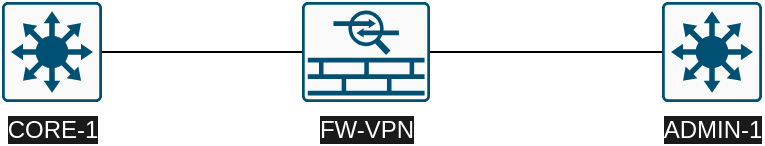 <mxfile version="13.3.0" type="github"><diagram name="Página-1" id="Página-1"><mxGraphModel dx="1038" dy="580" grid="1" gridSize="10" guides="1" tooltips="1" connect="1" arrows="1" fold="1" page="1" pageScale="1" pageWidth="850" pageHeight="1100" math="0" shadow="0"><root><mxCell id="0"/><mxCell id="1" value="Conector" parent="0"/><mxCell id="2Q46bavgXSEyTGhd2NSo-14" style="rounded=0;orthogonalLoop=1;jettySize=auto;html=1;exitX=1;exitY=0.5;exitDx=0;exitDy=0;exitPerimeter=0;entryX=0;entryY=0.5;entryDx=0;entryDy=0;entryPerimeter=0;endArrow=none;endFill=0;" edge="1" parent="1" source="2Q46bavgXSEyTGhd2NSo-9" target="2Q46bavgXSEyTGhd2NSo-12"><mxGeometry relative="1" as="geometry"/></mxCell><mxCell id="2Q46bavgXSEyTGhd2NSo-9" value="&lt;font color=&quot;#ffffff&quot; style=&quot;background-color: rgb(26 , 26 , 26)&quot;&gt;CORE-1&lt;/font&gt;" style="points=[[0.015,0.015,0],[0.985,0.015,0],[0.985,0.985,0],[0.015,0.985,0],[0.25,0,0],[0.5,0,0],[0.75,0,0],[1,0.25,0],[1,0.5,0],[1,0.75,0],[0.75,1,0],[0.5,1,0],[0.25,1,0],[0,0.75,0],[0,0.5,0],[0,0.25,0]];verticalLabelPosition=bottom;html=1;verticalAlign=top;aspect=fixed;align=center;pointerEvents=1;shape=mxgraph.cisco19.rect;prIcon=l3_switch;fillColor=#FAFAFA;strokeColor=#005073;" vertex="1" parent="1"><mxGeometry x="230" y="360" width="50" height="50" as="geometry"/></mxCell><mxCell id="2Q46bavgXSEyTGhd2NSo-12" value="&lt;font color=&quot;#ffffff&quot; style=&quot;background-color: rgb(26 , 26 , 26)&quot;&gt;FW-VPN&lt;/font&gt;" style="points=[[0.015,0.015,0],[0.985,0.015,0],[0.985,0.985,0],[0.015,0.985,0],[0.25,0,0],[0.5,0,0],[0.75,0,0],[1,0.25,0],[1,0.5,0],[1,0.75,0],[0.75,1,0],[0.5,1,0],[0.25,1,0],[0,0.75,0],[0,0.5,0],[0,0.25,0]];verticalLabelPosition=bottom;html=1;verticalAlign=top;aspect=fixed;align=center;pointerEvents=1;shape=mxgraph.cisco19.rect;prIcon=asa_5500;fillColor=#FAFAFA;strokeColor=#005073;" vertex="1" parent="1"><mxGeometry x="380" y="360" width="64" height="50" as="geometry"/></mxCell><mxCell id="2Q46bavgXSEyTGhd2NSo-16" style="edgeStyle=none;rounded=0;orthogonalLoop=1;jettySize=auto;html=1;entryX=1;entryY=0.5;entryDx=0;entryDy=0;entryPerimeter=0;endArrow=none;endFill=0;" edge="1" parent="1" source="2Q46bavgXSEyTGhd2NSo-15" target="2Q46bavgXSEyTGhd2NSo-12"><mxGeometry relative="1" as="geometry"/></mxCell><mxCell id="2Q46bavgXSEyTGhd2NSo-15" value="&lt;font color=&quot;#ffffff&quot; style=&quot;background-color: rgb(26 , 26 , 26)&quot;&gt;ADMIN-1&lt;/font&gt;" style="points=[[0.015,0.015,0],[0.985,0.015,0],[0.985,0.985,0],[0.015,0.985,0],[0.25,0,0],[0.5,0,0],[0.75,0,0],[1,0.25,0],[1,0.5,0],[1,0.75,0],[0.75,1,0],[0.5,1,0],[0.25,1,0],[0,0.75,0],[0,0.5,0],[0,0.25,0]];verticalLabelPosition=bottom;html=1;verticalAlign=top;aspect=fixed;align=center;pointerEvents=1;shape=mxgraph.cisco19.rect;prIcon=l3_switch;fillColor=#FAFAFA;strokeColor=#005073;" vertex="1" parent="1"><mxGeometry x="560" y="360" width="50" height="50" as="geometry"/></mxCell></root></mxGraphModel></diagram></mxfile>